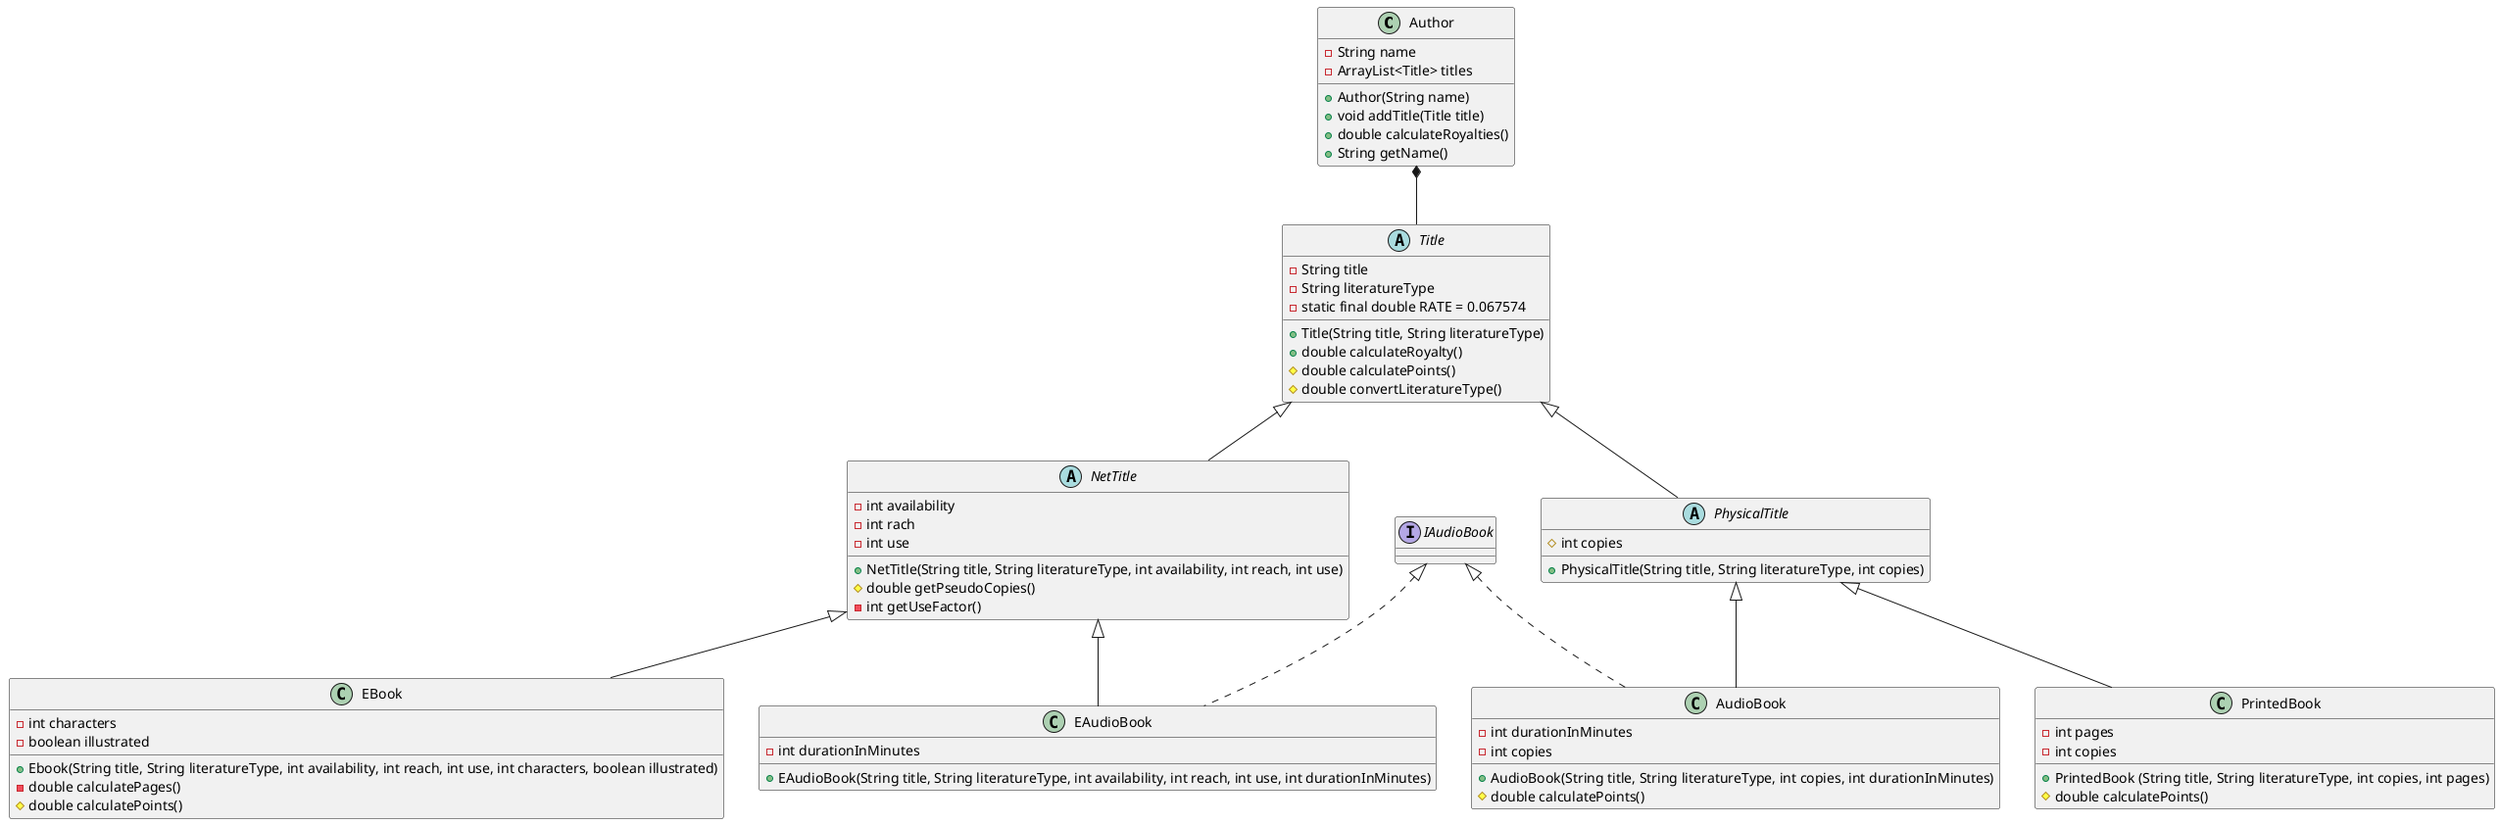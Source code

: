 @startuml
'https://plantuml.com/class-diagram


class Author{
- String name
- ArrayList<Title> titles
+ Author(String name)
+ void addTitle(Title title)
+ double calculateRoyalties()
+ String getName()
}
abstract class Title{
- String title
- String literatureType
- static final double RATE = 0.067574
+ Title(String title, String literatureType)
+ double calculateRoyalty()
# double calculatePoints()
# double convertLiteratureType()
}
class AudioBook{
- int durationInMinutes
- int copies
+ AudioBook(String title, String literatureType, int copies, int durationInMinutes)
# double calculatePoints()
}
class PrintedBook{
- int pages
- int copies
+ PrintedBook (String title, String literatureType, int copies, int pages)
# double calculatePoints()
}
abstract class NetTitle{
- int availability
- int rach
-int use
+ NetTitle(String title, String literatureType, int availability, int reach, int use)
# double getPseudoCopies()
- int getUseFactor()
}
abstract class PhysicalTitle{
# int copies
+ PhysicalTitle(String title, String literatureType, int copies)

}
class EBook{
- int characters
- boolean illustrated
+ Ebook(String title, String literatureType, int availability, int reach, int use, int characters, boolean illustrated)
- double calculatePages()
# double calculatePoints()
}
class EAudioBook{
- int durationInMinutes
+ EAudioBook(String title, String literatureType, int availability, int reach, int use, int durationInMinutes)
}
interface IAudioBook{
}
Author*--Title
Title<|--PhysicalTitle
Title<|--NetTitle
NetTitle<|--EBook
NetTitle<|--EAudioBook
PhysicalTitle<|--AudioBook
PhysicalTitle<|--PrintedBook
IAudioBook<|..AudioBook
IAudioBook<|..EAudioBook



@enduml
